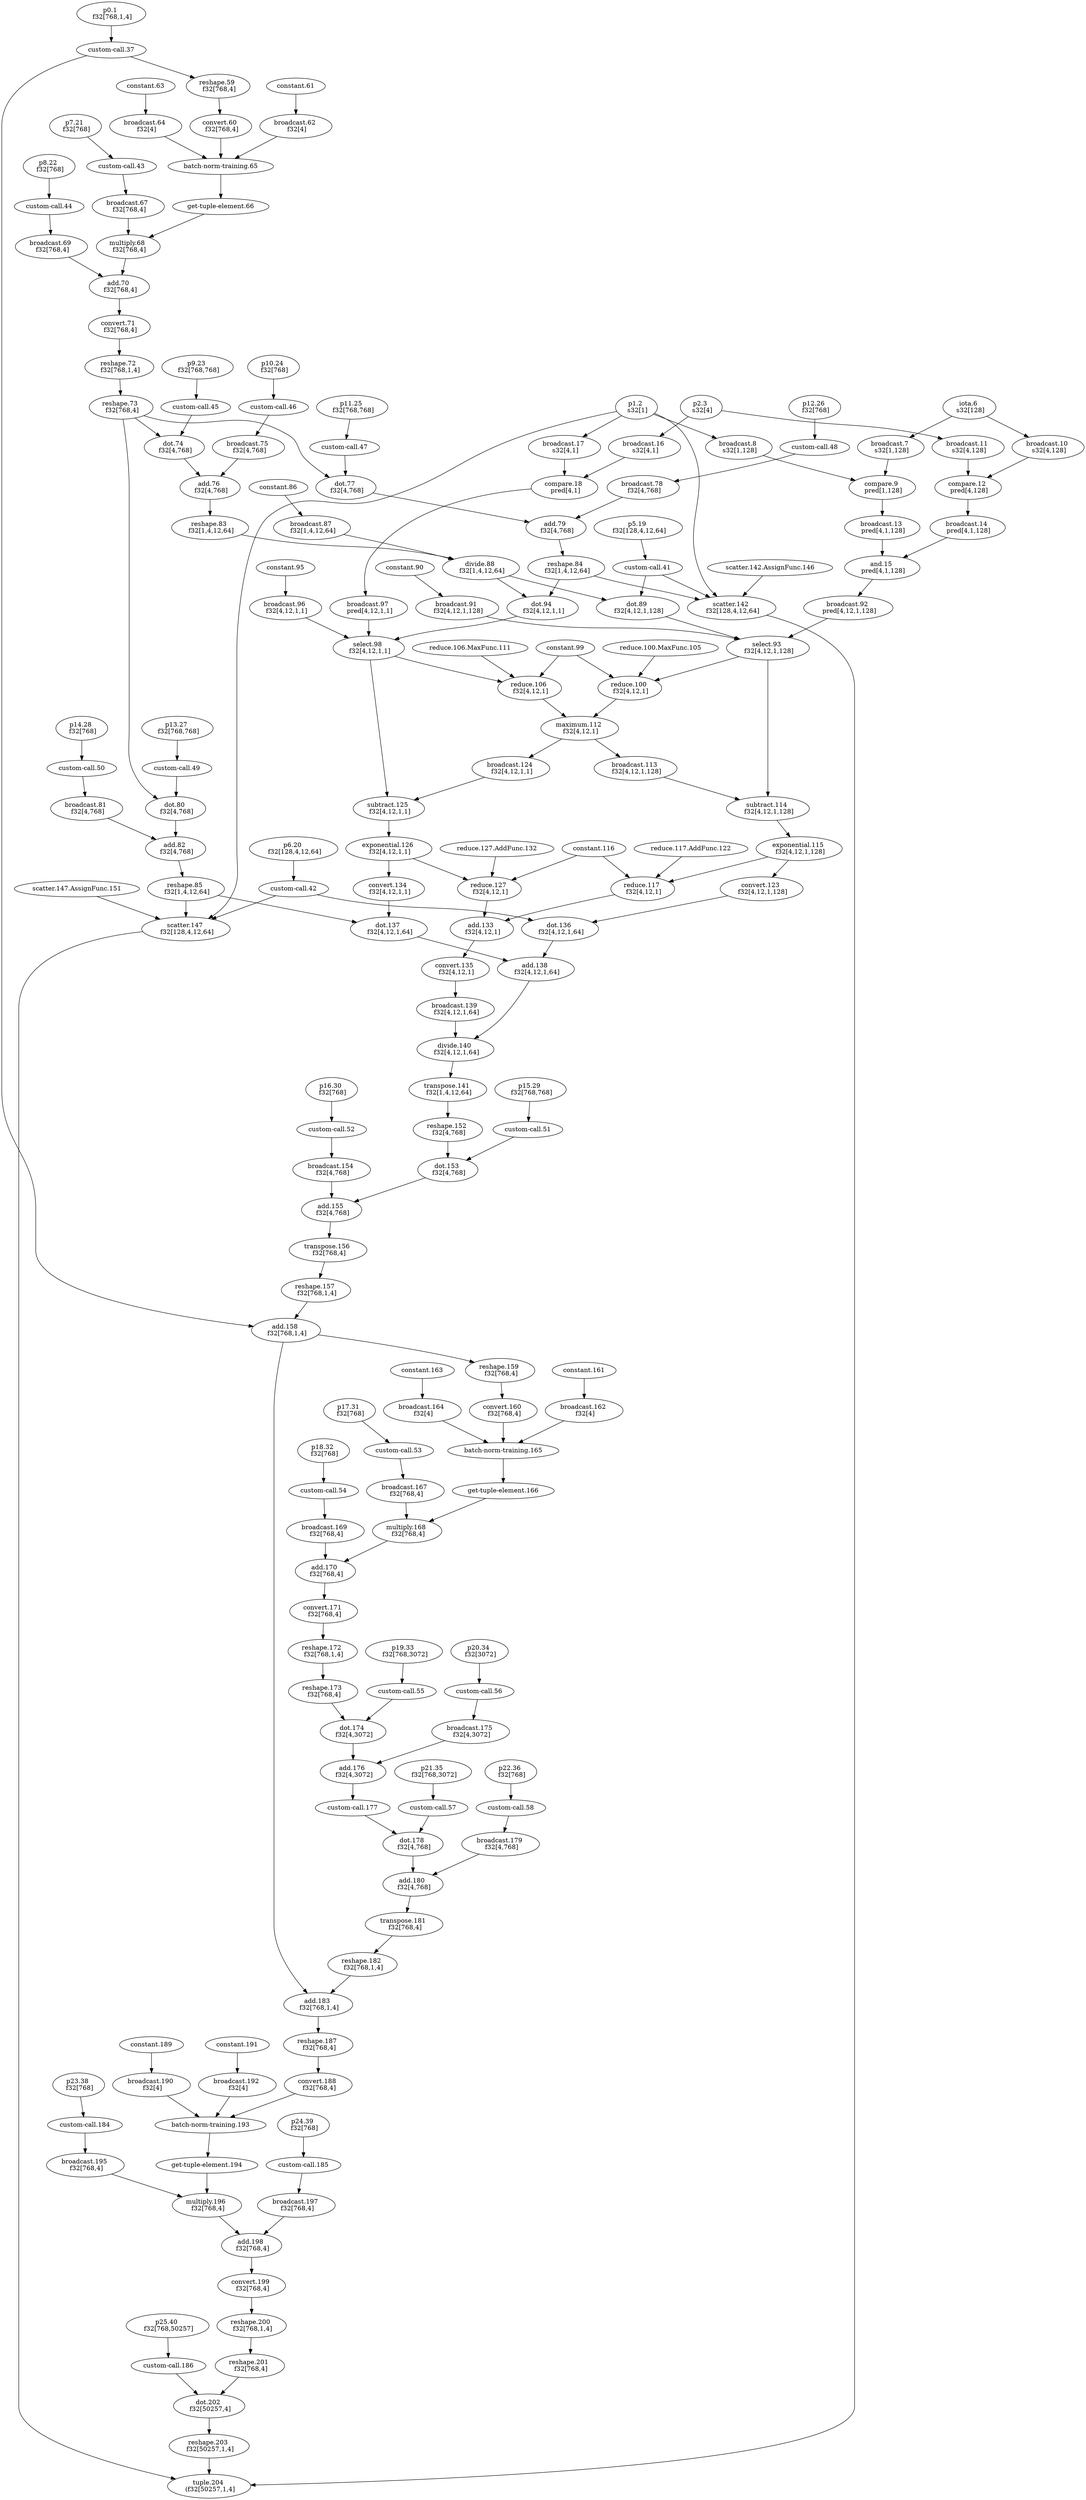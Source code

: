 digraph HloModule {
	"p25.40" [label="p25.40 \n f32[768,50257]"];
	"iota.6" [label="iota.6 \n s32[128]"];
	"broadcast.7" [label="broadcast.7 \n s32[1,128]"];
	"p1.2" [label="p1.2 \n s32[1]"];
	"broadcast.8" [label="broadcast.8 \n s32[1,128]"];
	"compare.9" [label="compare.9 \n pred[1,128]"];
	"broadcast.13" [label="broadcast.13 \n pred[4,1,128]"];
	"broadcast.10" [label="broadcast.10 \n s32[4,128]"];
	"p2.3" [label="p2.3 \n s32[4]"];
	"broadcast.11" [label="broadcast.11 \n s32[4,128]"];
	"compare.12" [label="compare.12 \n pred[4,128]"];
	"broadcast.14" [label="broadcast.14 \n pred[4,1,128]"];
	"and.15" [label="and.15 \n pred[4,1,128]"];
	"broadcast.92" [label="broadcast.92 \n pred[4,12,1,128]"];
	"p0.1" [label="p0.1 \n f32[768,1,4]"];
	"reshape.59" [label="reshape.59 \n f32[768,4]"];
	"convert.60" [label="convert.60 \n f32[768,4]"];
	"broadcast.62" [label="broadcast.62 \n f32[4]"];
	"broadcast.64" [label="broadcast.64 \n f32[4]"];
	"p7.21" [label="p7.21 \n f32[768]"];
	"broadcast.67" [label="broadcast.67 \n f32[768,4]"];
	"multiply.68" [label="multiply.68 \n f32[768,4]"];
	"p8.22" [label="p8.22 \n f32[768]"];
	"broadcast.69" [label="broadcast.69 \n f32[768,4]"];
	"add.70" [label="add.70 \n f32[768,4]"];
	"convert.71" [label="convert.71 \n f32[768,4]"];
	"reshape.72" [label="reshape.72 \n f32[768,1,4]"];
	"reshape.73" [label="reshape.73 \n f32[768,4]"];
	"p9.23" [label="p9.23 \n f32[768,768]"];
	"dot.74" [label="dot.74 \n f32[4,768]"];
	"p10.24" [label="p10.24 \n f32[768]"];
	"broadcast.75" [label="broadcast.75 \n f32[4,768]"];
	"add.76" [label="add.76 \n f32[4,768]"];
	"reshape.83" [label="reshape.83 \n f32[1,4,12,64]"];
	"broadcast.87" [label="broadcast.87 \n f32[1,4,12,64]"];
	"divide.88" [label="divide.88 \n f32[1,4,12,64]"];
	"p5.19" [label="p5.19 \n f32[128,4,12,64]"];
	"dot.89" [label="dot.89 \n f32[4,12,1,128]"];
	"broadcast.91" [label="broadcast.91 \n f32[4,12,1,128]"];
	"select.93" [label="select.93 \n f32[4,12,1,128]"];
	"reduce.100" [label="reduce.100 \n f32[4,12,1]"];
	"broadcast.17" [label="broadcast.17 \n s32[4,1]"];
	"broadcast.16" [label="broadcast.16 \n s32[4,1]"];
	"compare.18" [label="compare.18 \n pred[4,1]"];
	"broadcast.97" [label="broadcast.97 \n pred[4,12,1,1]"];
	"p11.25" [label="p11.25 \n f32[768,768]"];
	"dot.77" [label="dot.77 \n f32[4,768]"];
	"p12.26" [label="p12.26 \n f32[768]"];
	"broadcast.78" [label="broadcast.78 \n f32[4,768]"];
	"add.79" [label="add.79 \n f32[4,768]"];
	"reshape.84" [label="reshape.84 \n f32[1,4,12,64]"];
	"dot.94" [label="dot.94 \n f32[4,12,1,1]"];
	"broadcast.96" [label="broadcast.96 \n f32[4,12,1,1]"];
	"select.98" [label="select.98 \n f32[4,12,1,1]"];
	"reduce.106" [label="reduce.106 \n f32[4,12,1]"];
	"maximum.112" [label="maximum.112 \n f32[4,12,1]"];
	"broadcast.113" [label="broadcast.113 \n f32[4,12,1,128]"];
	"subtract.114" [label="subtract.114 \n f32[4,12,1,128]"];
	"exponential.115" [label="exponential.115 \n f32[4,12,1,128]"];
	"convert.123" [label="convert.123 \n f32[4,12,1,128]"];
	"p6.20" [label="p6.20 \n f32[128,4,12,64]"];
	"dot.136" [label="dot.136 \n f32[4,12,1,64]"];
	"broadcast.124" [label="broadcast.124 \n f32[4,12,1,1]"];
	"subtract.125" [label="subtract.125 \n f32[4,12,1,1]"];
	"exponential.126" [label="exponential.126 \n f32[4,12,1,1]"];
	"convert.134" [label="convert.134 \n f32[4,12,1,1]"];
	"p13.27" [label="p13.27 \n f32[768,768]"];
	"dot.80" [label="dot.80 \n f32[4,768]"];
	"p14.28" [label="p14.28 \n f32[768]"];
	"broadcast.81" [label="broadcast.81 \n f32[4,768]"];
	"add.82" [label="add.82 \n f32[4,768]"];
	"reshape.85" [label="reshape.85 \n f32[1,4,12,64]"];
	"dot.137" [label="dot.137 \n f32[4,12,1,64]"];
	"add.138" [label="add.138 \n f32[4,12,1,64]"];
	"reduce.117" [label="reduce.117 \n f32[4,12,1]"];
	"reduce.127" [label="reduce.127 \n f32[4,12,1]"];
	"add.133" [label="add.133 \n f32[4,12,1]"];
	"convert.135" [label="convert.135 \n f32[4,12,1]"];
	"broadcast.139" [label="broadcast.139 \n f32[4,12,1,64]"];
	"divide.140" [label="divide.140 \n f32[4,12,1,64]"];
	"transpose.141" [label="transpose.141 \n f32[1,4,12,64]"];
	"reshape.152" [label="reshape.152 \n f32[4,768]"];
	"p15.29" [label="p15.29 \n f32[768,768]"];
	"dot.153" [label="dot.153 \n f32[4,768]"];
	"p16.30" [label="p16.30 \n f32[768]"];
	"broadcast.154" [label="broadcast.154 \n f32[4,768]"];
	"add.155" [label="add.155 \n f32[4,768]"];
	"transpose.156" [label="transpose.156 \n f32[768,4]"];
	"reshape.157" [label="reshape.157 \n f32[768,1,4]"];
	"add.158" [label="add.158 \n f32[768,1,4]"];
	"reshape.159" [label="reshape.159 \n f32[768,4]"];
	"convert.160" [label="convert.160 \n f32[768,4]"];
	"broadcast.162" [label="broadcast.162 \n f32[4]"];
	"broadcast.164" [label="broadcast.164 \n f32[4]"];
	"p17.31" [label="p17.31 \n f32[768]"];
	"broadcast.167" [label="broadcast.167 \n f32[768,4]"];
	"multiply.168" [label="multiply.168 \n f32[768,4]"];
	"p18.32" [label="p18.32 \n f32[768]"];
	"broadcast.169" [label="broadcast.169 \n f32[768,4]"];
	"add.170" [label="add.170 \n f32[768,4]"];
	"convert.171" [label="convert.171 \n f32[768,4]"];
	"reshape.172" [label="reshape.172 \n f32[768,1,4]"];
	"reshape.173" [label="reshape.173 \n f32[768,4]"];
	"p19.33" [label="p19.33 \n f32[768,3072]"];
	"dot.174" [label="dot.174 \n f32[4,3072]"];
	"p20.34" [label="p20.34 \n f32[3072]"];
	"broadcast.175" [label="broadcast.175 \n f32[4,3072]"];
	"add.176" [label="add.176 \n f32[4,3072]"];
	"p21.35" [label="p21.35 \n f32[768,3072]"];
	"dot.178" [label="dot.178 \n f32[4,768]"];
	"p22.36" [label="p22.36 \n f32[768]"];
	"broadcast.179" [label="broadcast.179 \n f32[4,768]"];
	"add.180" [label="add.180 \n f32[4,768]"];
	"transpose.181" [label="transpose.181 \n f32[768,4]"];
	"reshape.182" [label="reshape.182 \n f32[768,1,4]"];
	"add.183" [label="add.183 \n f32[768,1,4]"];
	"reshape.187" [label="reshape.187 \n f32[768,4]"];
	"convert.188" [label="convert.188 \n f32[768,4]"];
	"broadcast.190" [label="broadcast.190 \n f32[4]"];
	"broadcast.192" [label="broadcast.192 \n f32[4]"];
	"p23.38" [label="p23.38 \n f32[768]"];
	"broadcast.195" [label="broadcast.195 \n f32[768,4]"];
	"multiply.196" [label="multiply.196 \n f32[768,4]"];
	"p24.39" [label="p24.39 \n f32[768]"];
	"broadcast.197" [label="broadcast.197 \n f32[768,4]"];
	"add.198" [label="add.198 \n f32[768,4]"];
	"convert.199" [label="convert.199 \n f32[768,4]"];
	"reshape.200" [label="reshape.200 \n f32[768,1,4]"];
	"reshape.201" [label="reshape.201 \n f32[768,4]"];
	"dot.202" [label="dot.202 \n f32[50257,4]"];
	"reshape.203" [label="reshape.203 \n f32[50257,1,4]"];
	"scatter.142" [label="scatter.142 \n f32[128,4,12,64]"];
	"scatter.147" [label="scatter.147 \n f32[128,4,12,64]"];
	"tuple.204" [label="tuple.204 \n (f32[50257,1,4]"]; 
 	"p25.40" -> "custom-call.186";
	"iota.6" -> "broadcast.7";
	"p1.2" -> "broadcast.8";
	"broadcast.7" -> "compare.9";
	"broadcast.8" -> "compare.9";
	"compare.9" -> "broadcast.13";
	"iota.6" -> "broadcast.10";
	"p2.3" -> "broadcast.11";
	"broadcast.10" -> "compare.12";
	"broadcast.11" -> "compare.12";
	"compare.12" -> "broadcast.14";
	"broadcast.13" -> "and.15";
	"broadcast.14" -> "and.15";
	"and.15" -> "broadcast.92";
	"p0.1" -> "custom-call.37";
	"custom-call.37" -> "reshape.59";
	"reshape.59" -> "convert.60";
	"constant.61" -> "broadcast.62";
	"constant.63" -> "broadcast.64";
	"convert.60" -> "batch-norm-training.65";
	"broadcast.62" -> "batch-norm-training.65";
	"broadcast.64" -> "batch-norm-training.65";
	"batch-norm-training.65" -> "get-tuple-element.66";
	"p7.21" -> "custom-call.43";
	"custom-call.43" -> "broadcast.67";
	"get-tuple-element.66" -> "multiply.68";
	"broadcast.67" -> "multiply.68";
	"p8.22" -> "custom-call.44";
	"custom-call.44" -> "broadcast.69";
	"multiply.68" -> "add.70";
	"broadcast.69" -> "add.70";
	"add.70" -> "convert.71";
	"convert.71" -> "reshape.72";
	"reshape.72" -> "reshape.73";
	"p9.23" -> "custom-call.45";
	"reshape.73" -> "dot.74";
	"custom-call.45" -> "dot.74";
	"p10.24" -> "custom-call.46";
	"custom-call.46" -> "broadcast.75";
	"dot.74" -> "add.76";
	"broadcast.75" -> "add.76";
	"add.76" -> "reshape.83";
	"constant.86" -> "broadcast.87";
	"reshape.83" -> "divide.88";
	"broadcast.87" -> "divide.88";
	"p5.19" -> "custom-call.41";
	"divide.88" -> "dot.89";
	"custom-call.41" -> "dot.89";
	"constant.90" -> "broadcast.91";
	"broadcast.92" -> "select.93";
	"dot.89" -> "select.93";
	"broadcast.91" -> "select.93";
	"select.93" -> "reduce.100";
	"constant.99" -> "reduce.100";
	"reduce.100.MaxFunc.105" -> "reduce.100";
	"p1.2" -> "broadcast.17";
	"p2.3" -> "broadcast.16";
	"broadcast.17" -> "compare.18";
	"broadcast.16" -> "compare.18";
	"compare.18" -> "broadcast.97";
	"p11.25" -> "custom-call.47";
	"reshape.73" -> "dot.77";
	"custom-call.47" -> "dot.77";
	"p12.26" -> "custom-call.48";
	"custom-call.48" -> "broadcast.78";
	"dot.77" -> "add.79";
	"broadcast.78" -> "add.79";
	"add.79" -> "reshape.84";
	"divide.88" -> "dot.94";
	"reshape.84" -> "dot.94";
	"constant.95" -> "broadcast.96";
	"broadcast.97" -> "select.98";
	"dot.94" -> "select.98";
	"broadcast.96" -> "select.98";
	"select.98" -> "reduce.106";
	"constant.99" -> "reduce.106";
	"reduce.106.MaxFunc.111" -> "reduce.106";
	"reduce.100" -> "maximum.112";
	"reduce.106" -> "maximum.112";
	"maximum.112" -> "broadcast.113";
	"select.93" -> "subtract.114";
	"broadcast.113" -> "subtract.114";
	"subtract.114" -> "exponential.115";
	"exponential.115" -> "convert.123";
	"p6.20" -> "custom-call.42";
	"convert.123" -> "dot.136";
	"custom-call.42" -> "dot.136";
	"maximum.112" -> "broadcast.124";
	"select.98" -> "subtract.125";
	"broadcast.124" -> "subtract.125";
	"subtract.125" -> "exponential.126";
	"exponential.126" -> "convert.134";
	"p13.27" -> "custom-call.49";
	"reshape.73" -> "dot.80";
	"custom-call.49" -> "dot.80";
	"p14.28" -> "custom-call.50";
	"custom-call.50" -> "broadcast.81";
	"dot.80" -> "add.82";
	"broadcast.81" -> "add.82";
	"add.82" -> "reshape.85";
	"convert.134" -> "dot.137";
	"reshape.85" -> "dot.137";
	"dot.136" -> "add.138";
	"dot.137" -> "add.138";
	"exponential.115" -> "reduce.117";
	"constant.116" -> "reduce.117";
	"reduce.117.AddFunc.122" -> "reduce.117";
	"exponential.126" -> "reduce.127";
	"constant.116" -> "reduce.127";
	"reduce.127.AddFunc.132" -> "reduce.127";
	"reduce.117" -> "add.133";
	"reduce.127" -> "add.133";
	"add.133" -> "convert.135";
	"convert.135" -> "broadcast.139";
	"add.138" -> "divide.140";
	"broadcast.139" -> "divide.140";
	"divide.140" -> "transpose.141";
	"transpose.141" -> "reshape.152";
	"p15.29" -> "custom-call.51";
	"reshape.152" -> "dot.153";
	"custom-call.51" -> "dot.153";
	"p16.30" -> "custom-call.52";
	"custom-call.52" -> "broadcast.154";
	"dot.153" -> "add.155";
	"broadcast.154" -> "add.155";
	"add.155" -> "transpose.156";
	"transpose.156" -> "reshape.157";
	"reshape.157" -> "add.158";
	"custom-call.37" -> "add.158";
	"add.158" -> "reshape.159";
	"reshape.159" -> "convert.160";
	"constant.161" -> "broadcast.162";
	"constant.163" -> "broadcast.164";
	"convert.160" -> "batch-norm-training.165";
	"broadcast.162" -> "batch-norm-training.165";
	"broadcast.164" -> "batch-norm-training.165";
	"batch-norm-training.165" -> "get-tuple-element.166";
	"p17.31" -> "custom-call.53";
	"custom-call.53" -> "broadcast.167";
	"get-tuple-element.166" -> "multiply.168";
	"broadcast.167" -> "multiply.168";
	"p18.32" -> "custom-call.54";
	"custom-call.54" -> "broadcast.169";
	"multiply.168" -> "add.170";
	"broadcast.169" -> "add.170";
	"add.170" -> "convert.171";
	"convert.171" -> "reshape.172";
	"reshape.172" -> "reshape.173";
	"p19.33" -> "custom-call.55";
	"reshape.173" -> "dot.174";
	"custom-call.55" -> "dot.174";
	"p20.34" -> "custom-call.56";
	"custom-call.56" -> "broadcast.175";
	"dot.174" -> "add.176";
	"broadcast.175" -> "add.176";
	"add.176" -> "custom-call.177";
	"p21.35" -> "custom-call.57";
	"custom-call.177" -> "dot.178";
	"custom-call.57" -> "dot.178";
	"p22.36" -> "custom-call.58";
	"custom-call.58" -> "broadcast.179";
	"dot.178" -> "add.180";
	"broadcast.179" -> "add.180";
	"add.180" -> "transpose.181";
	"transpose.181" -> "reshape.182";
	"reshape.182" -> "add.183";
	"add.158" -> "add.183";
	"add.183" -> "reshape.187";
	"reshape.187" -> "convert.188";
	"constant.189" -> "broadcast.190";
	"constant.191" -> "broadcast.192";
	"convert.188" -> "batch-norm-training.193";
	"broadcast.190" -> "batch-norm-training.193";
	"broadcast.192" -> "batch-norm-training.193";
	"batch-norm-training.193" -> "get-tuple-element.194";
	"p23.38" -> "custom-call.184";
	"custom-call.184" -> "broadcast.195";
	"get-tuple-element.194" -> "multiply.196";
	"broadcast.195" -> "multiply.196";
	"p24.39" -> "custom-call.185";
	"custom-call.185" -> "broadcast.197";
	"multiply.196" -> "add.198";
	"broadcast.197" -> "add.198";
	"add.198" -> "convert.199";
	"convert.199" -> "reshape.200";
	"reshape.200" -> "reshape.201";
	"custom-call.186" -> "dot.202";
	"reshape.201" -> "dot.202";
	"dot.202" -> "reshape.203";
	"custom-call.41" -> "scatter.142";
	"p1.2" -> "scatter.142";
	"reshape.84" -> "scatter.142";
	"scatter.142.AssignFunc.146" -> "scatter.142";
	"custom-call.42" -> "scatter.147";
	"p1.2" -> "scatter.147";
	"reshape.85" -> "scatter.147";
	"scatter.147.AssignFunc.151" -> "scatter.147";
	"reshape.203" -> "tuple.204";
	"scatter.142" -> "tuple.204";
	"scatter.147" -> "tuple.204";
}